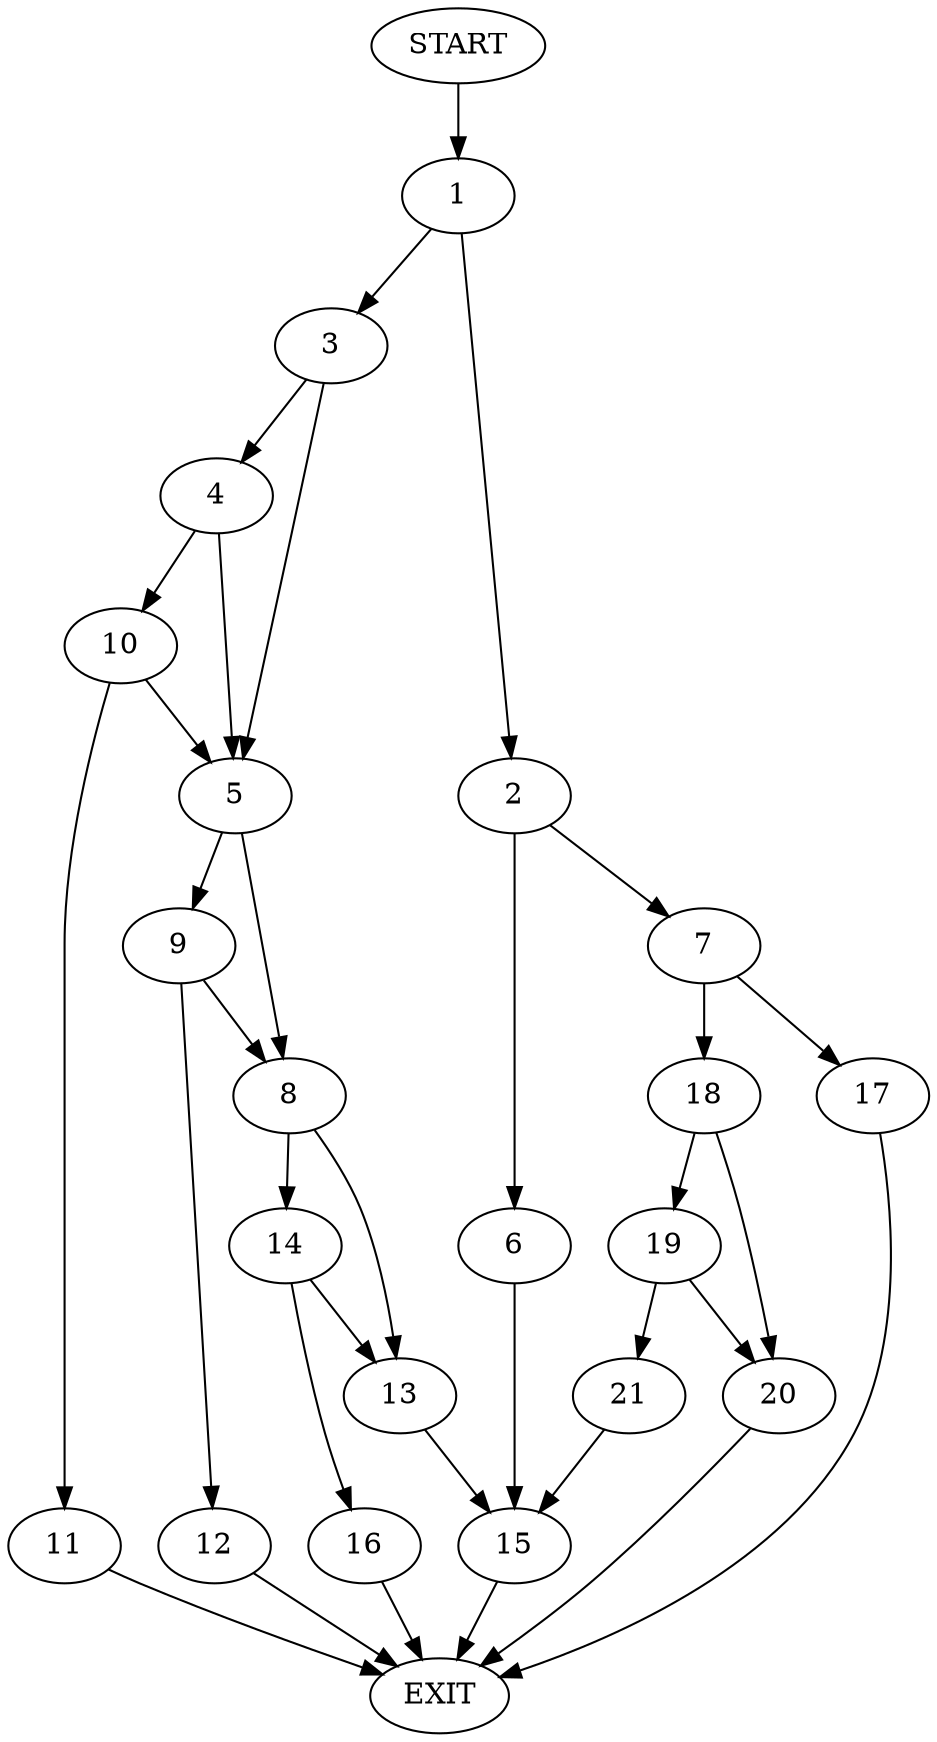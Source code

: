 digraph {
0 [label="START"]
22 [label="EXIT"]
0 -> 1
1 -> 2
1 -> 3
3 -> 4
3 -> 5
2 -> 6
2 -> 7
5 -> 8
5 -> 9
4 -> 10
4 -> 5
10 -> 11
10 -> 5
11 -> 22
9 -> 12
9 -> 8
8 -> 13
8 -> 14
12 -> 22
13 -> 15
14 -> 13
14 -> 16
16 -> 22
15 -> 22
6 -> 15
7 -> 17
7 -> 18
17 -> 22
18 -> 19
18 -> 20
19 -> 21
19 -> 20
20 -> 22
21 -> 15
}
